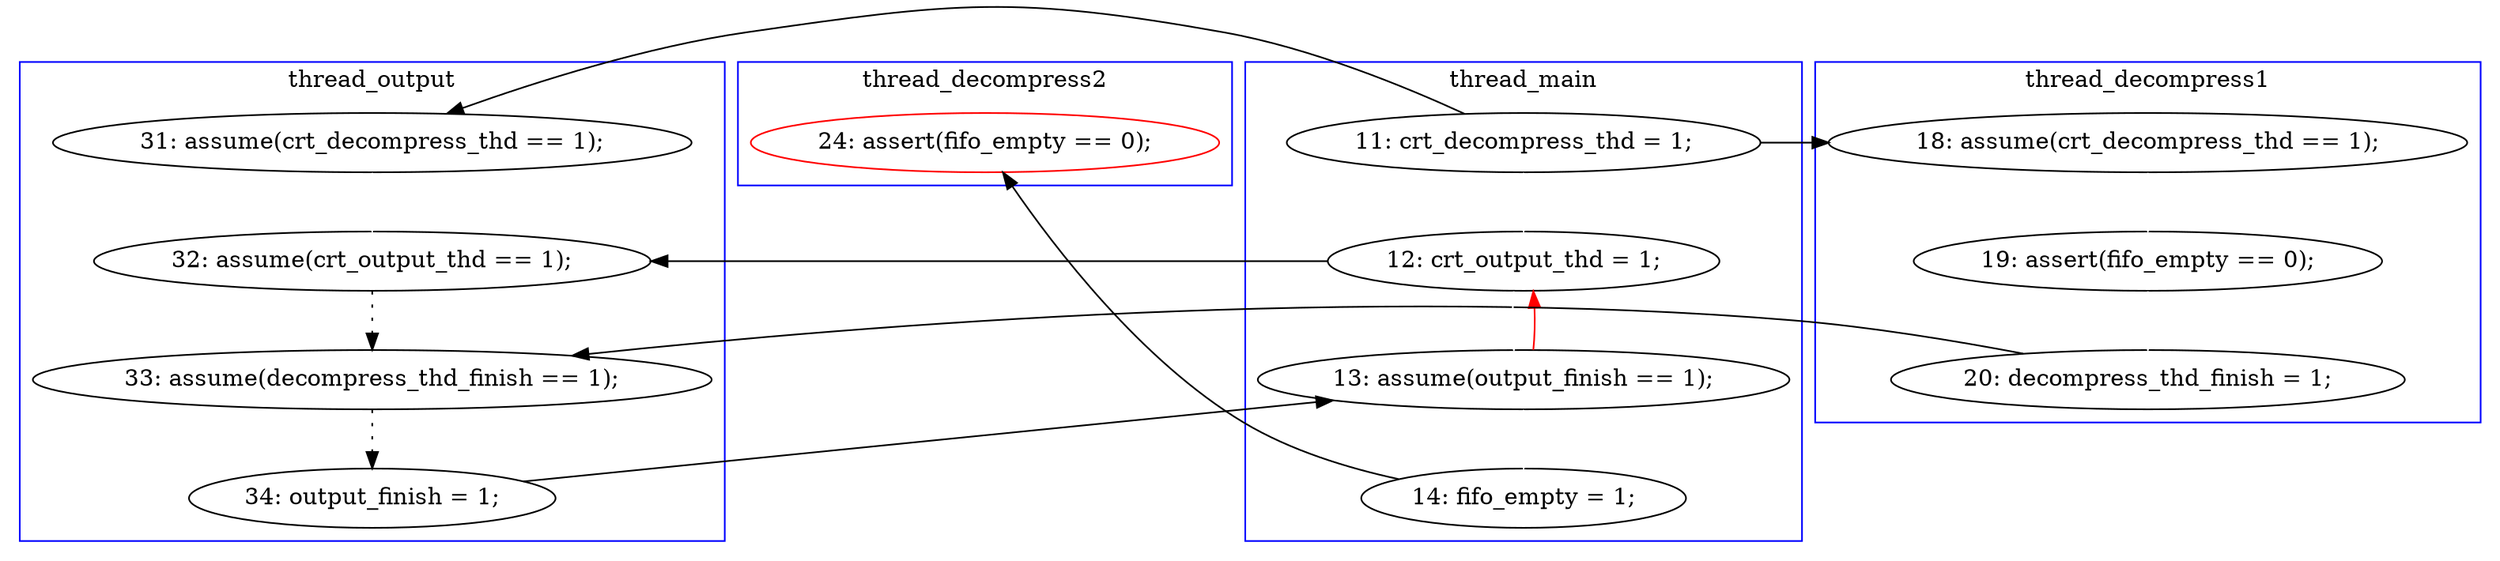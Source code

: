digraph Counterexample {
	12 -> 14 [color = white, style = solid]
	20 -> 23 [color = black, style = solid, constraint = false]
	25 -> 32 [color = black, style = solid, constraint = false]
	16 -> 17 [color = white, style = solid]
	19 -> 20 [color = black, style = dotted]
	23 -> 10 [color = red, style = solid, constraint = false]
	15 -> 16 [color = white, style = solid]
	23 -> 25 [color = white, style = solid]
	17 -> 19 [color = black, style = solid, constraint = false]
	10 -> 23 [color = white, style = solid]
	9 -> 10 [color = white, style = solid]
	9 -> 12 [color = black, style = solid, constraint = false]
	10 -> 14 [color = black, style = solid, constraint = false]
	14 -> 19 [color = black, style = dotted]
	9 -> 15 [color = black, style = solid, constraint = false]
	subgraph cluster3 {
		label = thread_decompress2
		color = blue
		32  [label = "24: assert(fifo_empty == 0);", color = red]
	}
	subgraph cluster1 {
		label = thread_main
		color = blue
		23  [label = "13: assume(output_finish == 1);"]
		9  [label = "11: crt_decompress_thd = 1;"]
		10  [label = "12: crt_output_thd = 1;"]
		25  [label = "14: fifo_empty = 1;"]
	}
	subgraph cluster2 {
		label = thread_decompress1
		color = blue
		15  [label = "18: assume(crt_decompress_thd == 1);"]
		16  [label = "19: assert(fifo_empty == 0);"]
		17  [label = "20: decompress_thd_finish = 1;"]
	}
	subgraph cluster4 {
		label = thread_output
		color = blue
		14  [label = "32: assume(crt_output_thd == 1);"]
		19  [label = "33: assume(decompress_thd_finish == 1);"]
		20  [label = "34: output_finish = 1;"]
		12  [label = "31: assume(crt_decompress_thd == 1);"]
	}
}